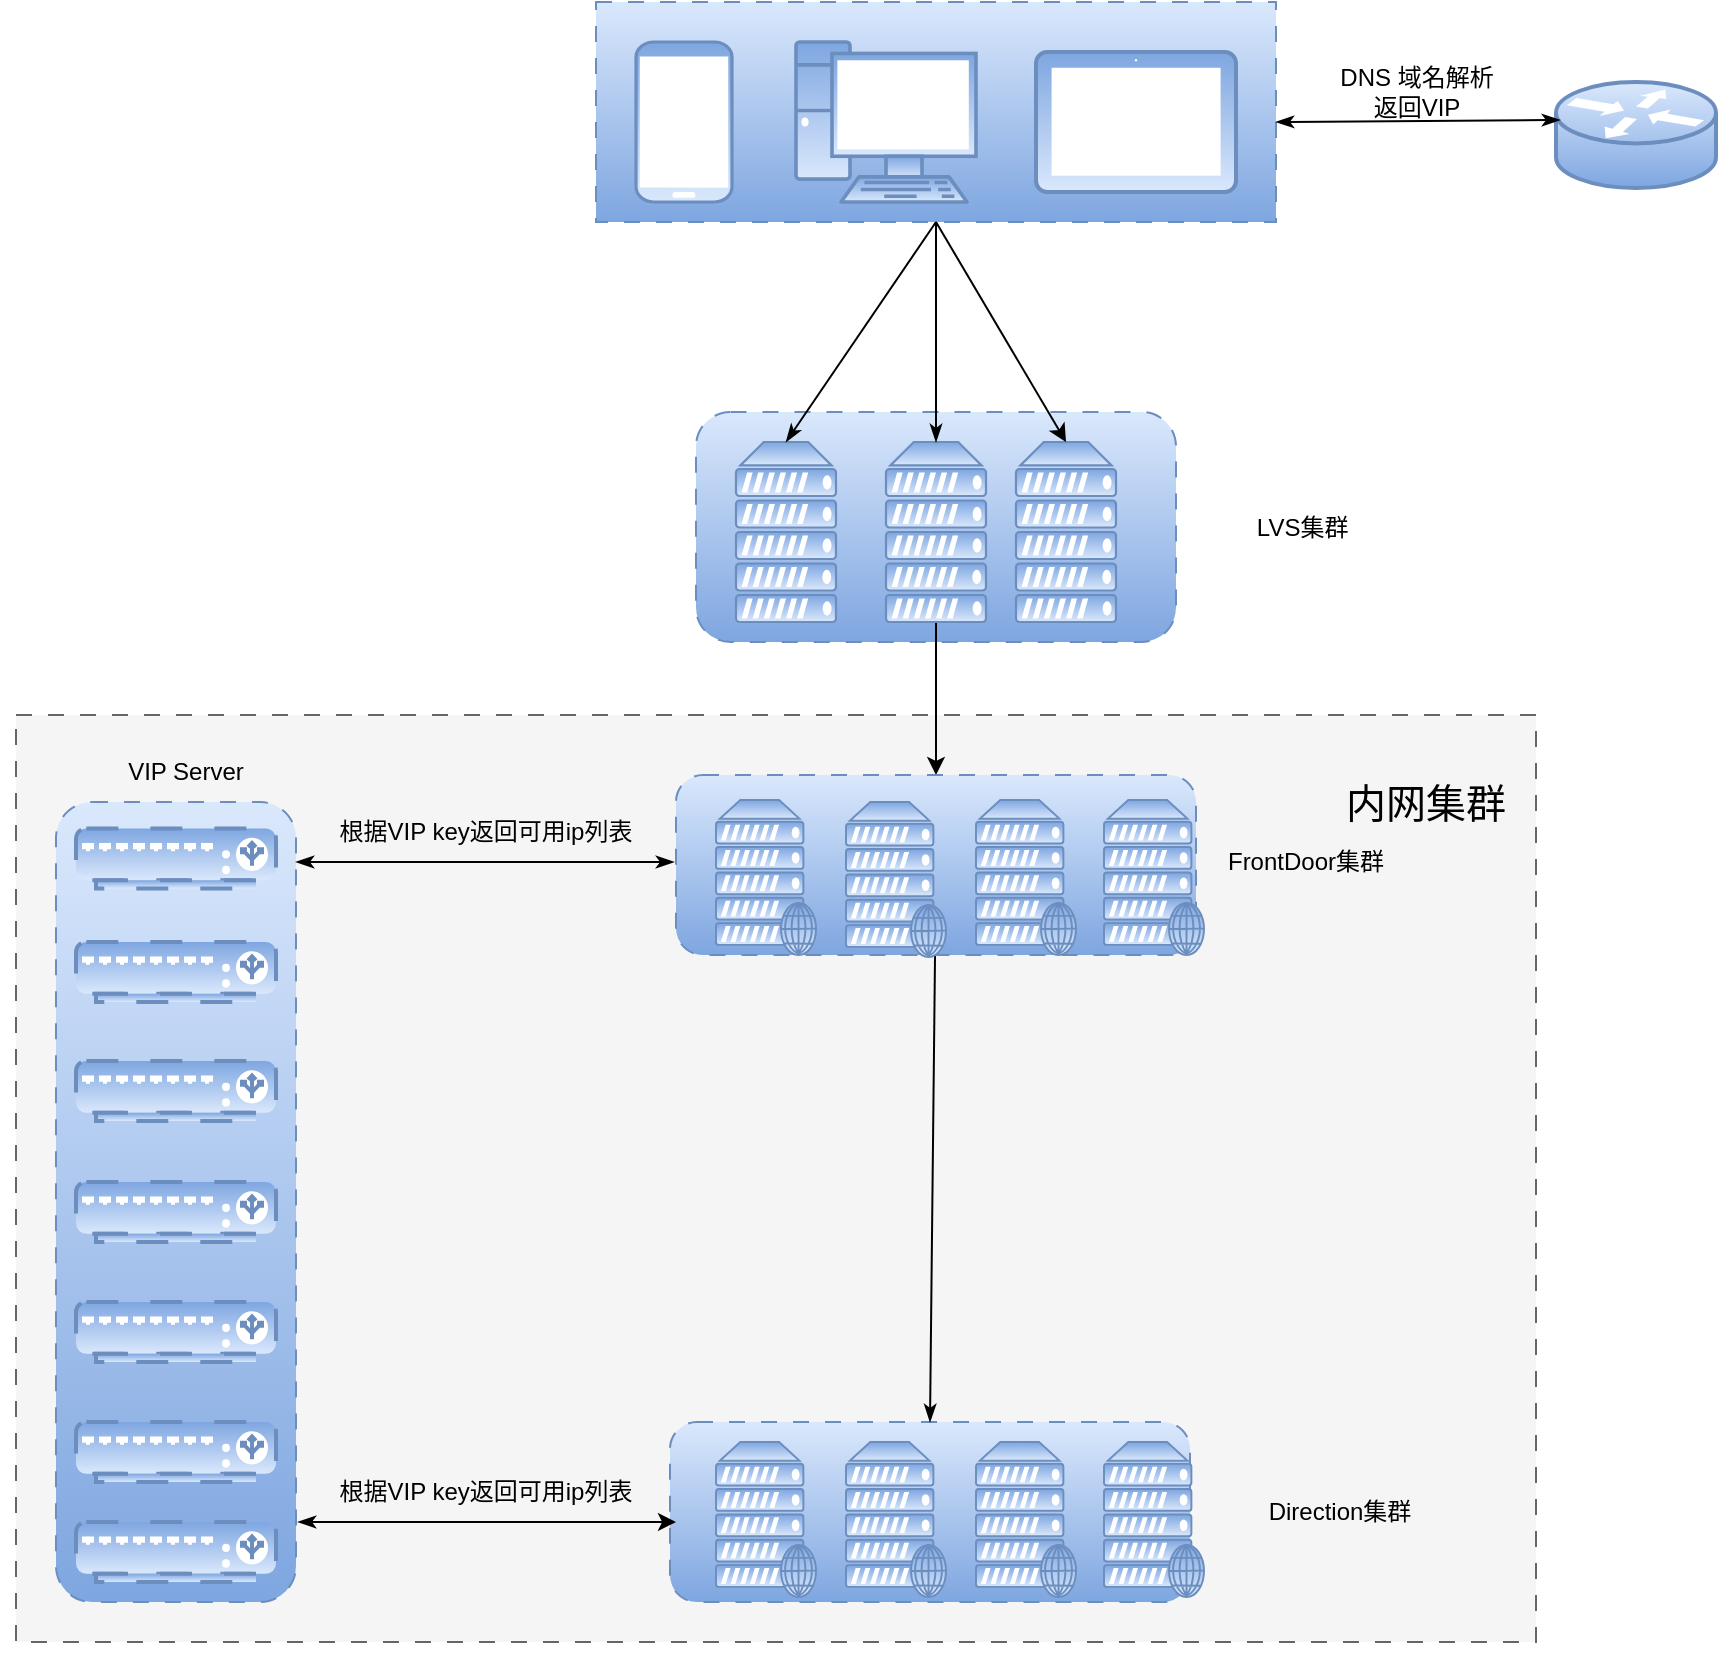 <mxfile version="20.8.23" type="github"><diagram id="OE4C1FlmMiVD_P9bkj5v" name="第 2 页"><mxGraphModel dx="1451" dy="864" grid="1" gridSize="10" guides="1" tooltips="1" connect="1" arrows="1" fold="1" page="1" pageScale="1" pageWidth="827" pageHeight="1169" math="0" shadow="0"><root><mxCell id="0"/><mxCell id="1" parent="0"/><mxCell id="DwUHdm88fEw4uy0n-BkT-85" value="" style="group" parent="1" vertex="1" connectable="0"><mxGeometry x="500" y="170" width="850" height="820" as="geometry"/></mxCell><mxCell id="DwUHdm88fEw4uy0n-BkT-75" value="" style="rounded=0;whiteSpace=wrap;html=1;dashed=1;dashPattern=8 8;fillColor=#f5f5f5;strokeColor=#666666;fontColor=#333333;" parent="DwUHdm88fEw4uy0n-BkT-85" vertex="1"><mxGeometry y="356.5" width="760" height="463.5" as="geometry"/></mxCell><mxCell id="DwUHdm88fEw4uy0n-BkT-67" value="" style="rounded=1;whiteSpace=wrap;html=1;dashed=1;dashPattern=8 8;fillColor=#dae8fc;gradientColor=#7ea6e0;strokeColor=#6c8ebf;" parent="DwUHdm88fEw4uy0n-BkT-85" vertex="1"><mxGeometry x="327" y="710" width="260" height="90" as="geometry"/></mxCell><mxCell id="DwUHdm88fEw4uy0n-BkT-35" value="" style="rounded=1;whiteSpace=wrap;html=1;dashed=1;dashPattern=8 8;fillColor=#dae8fc;gradientColor=#7ea6e0;strokeColor=#6c8ebf;" parent="DwUHdm88fEw4uy0n-BkT-85" vertex="1"><mxGeometry x="20" y="400" width="120" height="400" as="geometry"/></mxCell><mxCell id="DwUHdm88fEw4uy0n-BkT-13" value="" style="rounded=1;whiteSpace=wrap;html=1;dashed=1;dashPattern=8 8;fillColor=#dae8fc;gradientColor=#7ea6e0;strokeColor=#6c8ebf;" parent="DwUHdm88fEw4uy0n-BkT-85" vertex="1"><mxGeometry x="340" y="205" width="240" height="115" as="geometry"/></mxCell><mxCell id="DwUHdm88fEw4uy0n-BkT-5" value="" style="rounded=0;whiteSpace=wrap;html=1;dashed=1;dashPattern=8 8;fillColor=#dae8fc;gradientColor=#7ea6e0;strokeColor=#6c8ebf;" parent="DwUHdm88fEw4uy0n-BkT-85" vertex="1"><mxGeometry x="290" width="340" height="110" as="geometry"/></mxCell><mxCell id="JAS0rcEtX_ssPwYvnTY6-1" value="" style="shape=mxgraph.cisco.routers.router;html=1;dashed=0;strokeWidth=2;verticalLabelPosition=bottom;verticalAlign=top;fontFamily=Helvetica;fontSize=36;fillColor=#dae8fc;gradientColor=#7ea6e0;strokeColor=#6c8ebf;" parent="DwUHdm88fEw4uy0n-BkT-85" vertex="1"><mxGeometry x="770" y="40" width="80" height="53" as="geometry"/></mxCell><mxCell id="BE5WXdWZNL40ZjaTnKKx-25" value="" style="endArrow=classicThin;html=1;rounded=0;entryX=0.025;entryY=0.358;entryDx=0;entryDy=0;entryPerimeter=0;endFill=1;startArrow=classicThin;startFill=1;" parent="DwUHdm88fEw4uy0n-BkT-85" target="JAS0rcEtX_ssPwYvnTY6-1" edge="1"><mxGeometry width="50" height="50" relative="1" as="geometry"><mxPoint x="630" y="60" as="sourcePoint"/><mxPoint x="410" y="180" as="targetPoint"/></mxGeometry></mxCell><mxCell id="DwUHdm88fEw4uy0n-BkT-4" value="DNS 域名解析&lt;br&gt;返回VIP" style="text;html=1;align=center;verticalAlign=middle;resizable=0;points=[];autosize=1;strokeColor=none;fillColor=none;" parent="DwUHdm88fEw4uy0n-BkT-85" vertex="1"><mxGeometry x="650" y="25" width="100" height="40" as="geometry"/></mxCell><mxCell id="DwUHdm88fEw4uy0n-BkT-7" value="LVS集群&amp;nbsp;" style="text;html=1;strokeColor=none;fillColor=none;align=center;verticalAlign=middle;whiteSpace=wrap;rounded=0;" parent="DwUHdm88fEw4uy0n-BkT-85" vertex="1"><mxGeometry x="580" y="247.5" width="130" height="30" as="geometry"/></mxCell><mxCell id="DwUHdm88fEw4uy0n-BkT-9" value="" style="verticalAlign=top;verticalLabelPosition=bottom;labelPosition=center;align=center;html=1;outlineConnect=0;fillColor=#dae8fc;strokeColor=#6c8ebf;gradientColor=#7ea6e0;gradientDirection=north;strokeWidth=2;shape=mxgraph.networks.server;" parent="DwUHdm88fEw4uy0n-BkT-85" vertex="1"><mxGeometry x="360" y="220" width="50" height="90" as="geometry"/></mxCell><mxCell id="iC-HJO6leBHHmo9OM-_P-1" style="edgeStyle=orthogonalEdgeStyle;rounded=0;orthogonalLoop=1;jettySize=auto;html=1;entryX=0.5;entryY=0;entryDx=0;entryDy=0;" edge="1" parent="DwUHdm88fEw4uy0n-BkT-85" source="DwUHdm88fEw4uy0n-BkT-10" target="DwUHdm88fEw4uy0n-BkT-52"><mxGeometry relative="1" as="geometry"/></mxCell><mxCell id="DwUHdm88fEw4uy0n-BkT-10" value="" style="verticalAlign=top;verticalLabelPosition=bottom;labelPosition=center;align=center;html=1;outlineConnect=0;fillColor=#dae8fc;strokeColor=#6c8ebf;gradientColor=#7ea6e0;gradientDirection=north;strokeWidth=2;shape=mxgraph.networks.server;" parent="DwUHdm88fEw4uy0n-BkT-85" vertex="1"><mxGeometry x="435" y="220" width="50" height="90" as="geometry"/></mxCell><mxCell id="DwUHdm88fEw4uy0n-BkT-11" value="" style="verticalAlign=top;verticalLabelPosition=bottom;labelPosition=center;align=center;html=1;outlineConnect=0;fillColor=#dae8fc;strokeColor=#6c8ebf;gradientColor=#7ea6e0;gradientDirection=north;strokeWidth=2;shape=mxgraph.networks.server;" parent="DwUHdm88fEw4uy0n-BkT-85" vertex="1"><mxGeometry x="500" y="220" width="50" height="90" as="geometry"/></mxCell><mxCell id="DwUHdm88fEw4uy0n-BkT-15" value="" style="endArrow=classic;html=1;rounded=0;exitX=0.5;exitY=1;exitDx=0;exitDy=0;entryX=0.5;entryY=0;entryDx=0;entryDy=0;entryPerimeter=0;" parent="DwUHdm88fEw4uy0n-BkT-85" source="DwUHdm88fEw4uy0n-BkT-5" target="DwUHdm88fEw4uy0n-BkT-11" edge="1"><mxGeometry width="50" height="50" relative="1" as="geometry"><mxPoint x="520" y="200" as="sourcePoint"/><mxPoint x="570" y="150" as="targetPoint"/></mxGeometry></mxCell><mxCell id="DwUHdm88fEw4uy0n-BkT-16" value="" style="verticalAlign=top;verticalLabelPosition=bottom;labelPosition=center;align=center;html=1;outlineConnect=0;fillColor=#dae8fc;strokeColor=#6c8ebf;gradientColor=#7ea6e0;gradientDirection=north;strokeWidth=2;shape=mxgraph.networks.load_balancer;dashed=1;dashPattern=8 8;" parent="DwUHdm88fEw4uy0n-BkT-85" vertex="1"><mxGeometry x="30" y="413.25" width="100" height="30" as="geometry"/></mxCell><mxCell id="DwUHdm88fEw4uy0n-BkT-33" value="" style="verticalAlign=top;verticalLabelPosition=bottom;labelPosition=center;align=center;html=1;outlineConnect=0;fillColor=#dae8fc;strokeColor=#6c8ebf;gradientColor=#7ea6e0;gradientDirection=north;strokeWidth=2;shape=mxgraph.networks.load_balancer;dashed=1;dashPattern=8 8;" parent="DwUHdm88fEw4uy0n-BkT-85" vertex="1"><mxGeometry x="30" y="529.5" width="100" height="30" as="geometry"/></mxCell><mxCell id="DwUHdm88fEw4uy0n-BkT-34" value="" style="verticalAlign=top;verticalLabelPosition=bottom;labelPosition=center;align=center;html=1;outlineConnect=0;fillColor=#dae8fc;strokeColor=#6c8ebf;gradientColor=#7ea6e0;gradientDirection=north;strokeWidth=2;shape=mxgraph.networks.load_balancer;dashed=1;dashPattern=8 8;" parent="DwUHdm88fEw4uy0n-BkT-85" vertex="1"><mxGeometry x="30" y="650" width="100" height="30" as="geometry"/></mxCell><mxCell id="DwUHdm88fEw4uy0n-BkT-36" style="edgeStyle=none;rounded=0;orthogonalLoop=1;jettySize=auto;html=1;startArrow=classicThin;startFill=1;endArrow=classicThin;endFill=1;" parent="DwUHdm88fEw4uy0n-BkT-85" edge="1"><mxGeometry relative="1" as="geometry"><mxPoint x="329" y="430" as="sourcePoint"/><mxPoint x="140" y="430" as="targetPoint"/></mxGeometry></mxCell><mxCell id="DwUHdm88fEw4uy0n-BkT-37" value="" style="verticalAlign=top;verticalLabelPosition=bottom;labelPosition=center;align=center;html=1;outlineConnect=0;fillColor=#dae8fc;strokeColor=#6c8ebf;gradientColor=#7ea6e0;gradientDirection=north;strokeWidth=2;shape=mxgraph.networks.load_balancer;dashed=1;dashPattern=8 8;" parent="DwUHdm88fEw4uy0n-BkT-85" vertex="1"><mxGeometry x="30" y="470" width="100" height="30" as="geometry"/></mxCell><mxCell id="DwUHdm88fEw4uy0n-BkT-38" value="" style="verticalAlign=top;verticalLabelPosition=bottom;labelPosition=center;align=center;html=1;outlineConnect=0;fillColor=#dae8fc;strokeColor=#6c8ebf;gradientColor=#7ea6e0;gradientDirection=north;strokeWidth=2;shape=mxgraph.networks.load_balancer;dashed=1;dashPattern=8 8;" parent="DwUHdm88fEw4uy0n-BkT-85" vertex="1"><mxGeometry x="30" y="590" width="100" height="30" as="geometry"/></mxCell><mxCell id="DwUHdm88fEw4uy0n-BkT-39" value="VIP Server" style="text;html=1;strokeColor=none;fillColor=none;align=center;verticalAlign=middle;whiteSpace=wrap;rounded=0;" parent="DwUHdm88fEw4uy0n-BkT-85" vertex="1"><mxGeometry x="20" y="370" width="130" height="30" as="geometry"/></mxCell><mxCell id="DwUHdm88fEw4uy0n-BkT-40" value="根据VIP key返回可用ip列表" style="text;html=1;strokeColor=none;fillColor=none;align=center;verticalAlign=middle;whiteSpace=wrap;rounded=0;" parent="DwUHdm88fEw4uy0n-BkT-85" vertex="1"><mxGeometry x="160" y="400" width="150" height="30" as="geometry"/></mxCell><mxCell id="DwUHdm88fEw4uy0n-BkT-68" style="edgeStyle=none;rounded=0;orthogonalLoop=1;jettySize=auto;html=1;entryX=0.5;entryY=0;entryDx=0;entryDy=0;startArrow=none;startFill=0;endArrow=classicThin;endFill=1;" parent="DwUHdm88fEw4uy0n-BkT-85" source="DwUHdm88fEw4uy0n-BkT-52" target="DwUHdm88fEw4uy0n-BkT-67" edge="1"><mxGeometry relative="1" as="geometry"/></mxCell><mxCell id="DwUHdm88fEw4uy0n-BkT-52" value="" style="rounded=1;whiteSpace=wrap;html=1;dashed=1;dashPattern=8 8;fillColor=#dae8fc;strokeColor=#6c8ebf;gradientColor=#7ea6e0;" parent="DwUHdm88fEw4uy0n-BkT-85" vertex="1"><mxGeometry x="330" y="386.5" width="260" height="90" as="geometry"/></mxCell><mxCell id="BE5WXdWZNL40ZjaTnKKx-21" value="" style="verticalAlign=top;verticalLabelPosition=bottom;labelPosition=center;align=center;html=1;outlineConnect=0;fillColor=#dae8fc;strokeColor=#6c8ebf;gradientColor=#7ea6e0;gradientDirection=north;strokeWidth=2;shape=mxgraph.networks.web_server;" parent="DwUHdm88fEw4uy0n-BkT-85" vertex="1"><mxGeometry x="350" y="399" width="50" height="77.5" as="geometry"/></mxCell><mxCell id="DwUHdm88fEw4uy0n-BkT-41" value="" style="verticalAlign=top;verticalLabelPosition=bottom;labelPosition=center;align=center;html=1;outlineConnect=0;fillColor=#dae8fc;strokeColor=#6c8ebf;gradientColor=#7ea6e0;gradientDirection=north;strokeWidth=2;shape=mxgraph.networks.web_server;" parent="DwUHdm88fEw4uy0n-BkT-85" vertex="1"><mxGeometry x="415" y="400" width="50" height="77.5" as="geometry"/></mxCell><mxCell id="DwUHdm88fEw4uy0n-BkT-42" value="" style="verticalAlign=top;verticalLabelPosition=bottom;labelPosition=center;align=center;html=1;outlineConnect=0;fillColor=#dae8fc;strokeColor=#6c8ebf;gradientColor=#7ea6e0;gradientDirection=north;strokeWidth=2;shape=mxgraph.networks.web_server;" parent="DwUHdm88fEw4uy0n-BkT-85" vertex="1"><mxGeometry x="480" y="399" width="50" height="77.5" as="geometry"/></mxCell><mxCell id="DwUHdm88fEw4uy0n-BkT-54" style="edgeStyle=none;rounded=0;orthogonalLoop=1;jettySize=auto;html=1;exitX=0.75;exitY=0;exitDx=0;exitDy=0;startArrow=classicThin;startFill=1;endArrow=classicThin;endFill=1;" parent="DwUHdm88fEw4uy0n-BkT-85" source="DwUHdm88fEw4uy0n-BkT-52" target="DwUHdm88fEw4uy0n-BkT-52" edge="1"><mxGeometry relative="1" as="geometry"/></mxCell><mxCell id="DwUHdm88fEw4uy0n-BkT-57" value="" style="verticalAlign=top;verticalLabelPosition=bottom;labelPosition=center;align=center;html=1;outlineConnect=0;fillColor=#dae8fc;strokeColor=#6c8ebf;gradientColor=#7ea6e0;gradientDirection=north;strokeWidth=2;shape=mxgraph.networks.web_server;" parent="DwUHdm88fEw4uy0n-BkT-85" vertex="1"><mxGeometry x="544" y="399" width="50" height="77.5" as="geometry"/></mxCell><mxCell id="DwUHdm88fEw4uy0n-BkT-82" style="edgeStyle=none;rounded=0;orthogonalLoop=1;jettySize=auto;html=1;startArrow=classic;startFill=1;endArrow=classicThin;endFill=1;" parent="DwUHdm88fEw4uy0n-BkT-85" edge="1"><mxGeometry relative="1" as="geometry"><mxPoint x="330" y="760" as="sourcePoint"/><mxPoint x="141" y="760" as="targetPoint"/></mxGeometry></mxCell><mxCell id="DwUHdm88fEw4uy0n-BkT-63" value="" style="verticalAlign=top;verticalLabelPosition=bottom;labelPosition=center;align=center;html=1;outlineConnect=0;fillColor=#dae8fc;strokeColor=#6c8ebf;gradientColor=#7ea6e0;gradientDirection=north;strokeWidth=2;shape=mxgraph.networks.web_server;" parent="DwUHdm88fEw4uy0n-BkT-85" vertex="1"><mxGeometry x="350" y="720" width="50" height="77.5" as="geometry"/></mxCell><mxCell id="DwUHdm88fEw4uy0n-BkT-64" value="" style="verticalAlign=top;verticalLabelPosition=bottom;labelPosition=center;align=center;html=1;outlineConnect=0;fillColor=#dae8fc;strokeColor=#6c8ebf;gradientColor=#7ea6e0;gradientDirection=north;strokeWidth=2;shape=mxgraph.networks.web_server;" parent="DwUHdm88fEw4uy0n-BkT-85" vertex="1"><mxGeometry x="415" y="720" width="50" height="77.5" as="geometry"/></mxCell><mxCell id="DwUHdm88fEw4uy0n-BkT-65" value="" style="verticalAlign=top;verticalLabelPosition=bottom;labelPosition=center;align=center;html=1;outlineConnect=0;fillColor=#dae8fc;strokeColor=#6c8ebf;gradientColor=#7ea6e0;gradientDirection=north;strokeWidth=2;shape=mxgraph.networks.web_server;" parent="DwUHdm88fEw4uy0n-BkT-85" vertex="1"><mxGeometry x="480" y="720" width="50" height="77.5" as="geometry"/></mxCell><mxCell id="DwUHdm88fEw4uy0n-BkT-66" value="" style="verticalAlign=top;verticalLabelPosition=bottom;labelPosition=center;align=center;html=1;outlineConnect=0;fillColor=#dae8fc;strokeColor=#6c8ebf;gradientColor=#7ea6e0;gradientDirection=north;strokeWidth=2;shape=mxgraph.networks.web_server;" parent="DwUHdm88fEw4uy0n-BkT-85" vertex="1"><mxGeometry x="544" y="720" width="50" height="77.5" as="geometry"/></mxCell><mxCell id="DwUHdm88fEw4uy0n-BkT-69" value="" style="verticalAlign=top;verticalLabelPosition=bottom;labelPosition=center;align=center;html=1;outlineConnect=0;fillColor=#dae8fc;strokeColor=#6c8ebf;gradientColor=#7ea6e0;gradientDirection=north;strokeWidth=2;shape=mxgraph.networks.load_balancer;dashed=1;dashPattern=8 8;" parent="DwUHdm88fEw4uy0n-BkT-85" vertex="1"><mxGeometry x="30" y="760" width="100" height="30" as="geometry"/></mxCell><mxCell id="DwUHdm88fEw4uy0n-BkT-70" value="" style="verticalAlign=top;verticalLabelPosition=bottom;labelPosition=center;align=center;html=1;outlineConnect=0;fillColor=#dae8fc;strokeColor=#6c8ebf;gradientColor=#7ea6e0;gradientDirection=north;strokeWidth=2;shape=mxgraph.networks.load_balancer;dashed=1;dashPattern=8 8;" parent="DwUHdm88fEw4uy0n-BkT-85" vertex="1"><mxGeometry x="30" y="710" width="100" height="30" as="geometry"/></mxCell><mxCell id="DwUHdm88fEw4uy0n-BkT-71" value="FrontDoor集群" style="text;html=1;strokeColor=none;fillColor=none;align=center;verticalAlign=middle;whiteSpace=wrap;rounded=0;" parent="DwUHdm88fEw4uy0n-BkT-85" vertex="1"><mxGeometry x="580" y="415" width="130" height="30" as="geometry"/></mxCell><mxCell id="DwUHdm88fEw4uy0n-BkT-72" value="Direction集群" style="text;html=1;strokeColor=none;fillColor=none;align=center;verticalAlign=middle;whiteSpace=wrap;rounded=0;" parent="DwUHdm88fEw4uy0n-BkT-85" vertex="1"><mxGeometry x="597" y="740" width="130" height="30" as="geometry"/></mxCell><mxCell id="DwUHdm88fEw4uy0n-BkT-76" style="edgeStyle=none;rounded=0;orthogonalLoop=1;jettySize=auto;html=1;exitX=0;exitY=1;exitDx=0;exitDy=0;startArrow=none;startFill=0;endArrow=classicThin;endFill=1;" parent="DwUHdm88fEw4uy0n-BkT-85" source="DwUHdm88fEw4uy0n-BkT-75" target="DwUHdm88fEw4uy0n-BkT-75" edge="1"><mxGeometry relative="1" as="geometry"/></mxCell><mxCell id="DwUHdm88fEw4uy0n-BkT-12" style="edgeStyle=none;rounded=0;orthogonalLoop=1;jettySize=auto;html=1;exitX=0.5;exitY=1;exitDx=0;exitDy=0;startArrow=none;startFill=0;endArrow=classicThin;endFill=1;entryX=0.5;entryY=0;entryDx=0;entryDy=0;entryPerimeter=0;" parent="DwUHdm88fEw4uy0n-BkT-85" source="DwUHdm88fEw4uy0n-BkT-5" target="DwUHdm88fEw4uy0n-BkT-9" edge="1"><mxGeometry relative="1" as="geometry"><mxPoint x="400" y="200" as="targetPoint"/></mxGeometry></mxCell><mxCell id="DwUHdm88fEw4uy0n-BkT-77" style="edgeStyle=none;rounded=0;orthogonalLoop=1;jettySize=auto;html=1;exitX=0.5;exitY=1;exitDx=0;exitDy=0;startArrow=none;startFill=0;endArrow=classicThin;endFill=1;" parent="DwUHdm88fEw4uy0n-BkT-85" source="DwUHdm88fEw4uy0n-BkT-75" target="DwUHdm88fEw4uy0n-BkT-75" edge="1"><mxGeometry relative="1" as="geometry"/></mxCell><mxCell id="DwUHdm88fEw4uy0n-BkT-6" style="edgeStyle=none;rounded=0;orthogonalLoop=1;jettySize=auto;html=1;exitX=0.5;exitY=1;exitDx=0;exitDy=0;entryX=0.5;entryY=0;entryDx=0;entryDy=0;entryPerimeter=0;startArrow=none;startFill=0;endArrow=classicThin;endFill=1;" parent="DwUHdm88fEw4uy0n-BkT-85" source="DwUHdm88fEw4uy0n-BkT-5" target="DwUHdm88fEw4uy0n-BkT-10" edge="1"><mxGeometry relative="1" as="geometry"><mxPoint x="460" y="190" as="targetPoint"/></mxGeometry></mxCell><mxCell id="DwUHdm88fEw4uy0n-BkT-78" style="edgeStyle=none;rounded=0;orthogonalLoop=1;jettySize=auto;html=1;exitX=1;exitY=1;exitDx=0;exitDy=0;startArrow=none;startFill=0;endArrow=classicThin;endFill=1;" parent="DwUHdm88fEw4uy0n-BkT-85" source="DwUHdm88fEw4uy0n-BkT-75" target="DwUHdm88fEw4uy0n-BkT-75" edge="1"><mxGeometry relative="1" as="geometry"/></mxCell><mxCell id="DwUHdm88fEw4uy0n-BkT-83" value="根据VIP key返回可用ip列表" style="text;html=1;strokeColor=none;fillColor=none;align=center;verticalAlign=middle;whiteSpace=wrap;rounded=0;" parent="DwUHdm88fEw4uy0n-BkT-85" vertex="1"><mxGeometry x="160" y="730" width="150" height="30" as="geometry"/></mxCell><mxCell id="DwUHdm88fEw4uy0n-BkT-84" value="&lt;font style=&quot;font-size: 20px;&quot;&gt;内网集群&lt;/font&gt;" style="text;html=1;strokeColor=none;fillColor=none;align=center;verticalAlign=middle;whiteSpace=wrap;rounded=0;" parent="DwUHdm88fEw4uy0n-BkT-85" vertex="1"><mxGeometry x="630" y="360" width="150" height="80" as="geometry"/></mxCell><mxCell id="BE5WXdWZNL40ZjaTnKKx-14" value="" style="verticalAlign=top;verticalLabelPosition=bottom;labelPosition=center;align=center;html=1;outlineConnect=0;fillColor=#dae8fc;strokeColor=#6c8ebf;gradientColor=#7ea6e0;gradientDirection=north;strokeWidth=2;shape=mxgraph.networks.pc;movable=1;resizable=1;rotatable=1;deletable=1;editable=1;locked=0;connectable=1;" parent="DwUHdm88fEw4uy0n-BkT-85" vertex="1"><mxGeometry x="390" y="20" width="90" height="80" as="geometry"/></mxCell><mxCell id="BE5WXdWZNL40ZjaTnKKx-15" value="" style="verticalAlign=top;verticalLabelPosition=bottom;labelPosition=center;align=center;html=1;outlineConnect=0;fillColor=#dae8fc;strokeColor=#6c8ebf;gradientColor=#7ea6e0;gradientDirection=north;strokeWidth=2;shape=mxgraph.networks.mobile;movable=1;resizable=1;rotatable=1;deletable=1;editable=1;locked=0;connectable=1;" parent="DwUHdm88fEw4uy0n-BkT-85" vertex="1"><mxGeometry x="310" y="20" width="48" height="80" as="geometry"/></mxCell><mxCell id="BE5WXdWZNL40ZjaTnKKx-17" value="" style="verticalAlign=top;verticalLabelPosition=bottom;labelPosition=center;align=center;html=1;outlineConnect=0;fillColor=#dae8fc;strokeColor=#6c8ebf;gradientColor=#7ea6e0;gradientDirection=north;strokeWidth=2;shape=mxgraph.networks.tablet;movable=1;resizable=1;rotatable=1;deletable=1;editable=1;locked=0;connectable=1;" parent="DwUHdm88fEw4uy0n-BkT-85" vertex="1"><mxGeometry x="510" y="25" width="100" height="70" as="geometry"/></mxCell></root></mxGraphModel></diagram></mxfile>